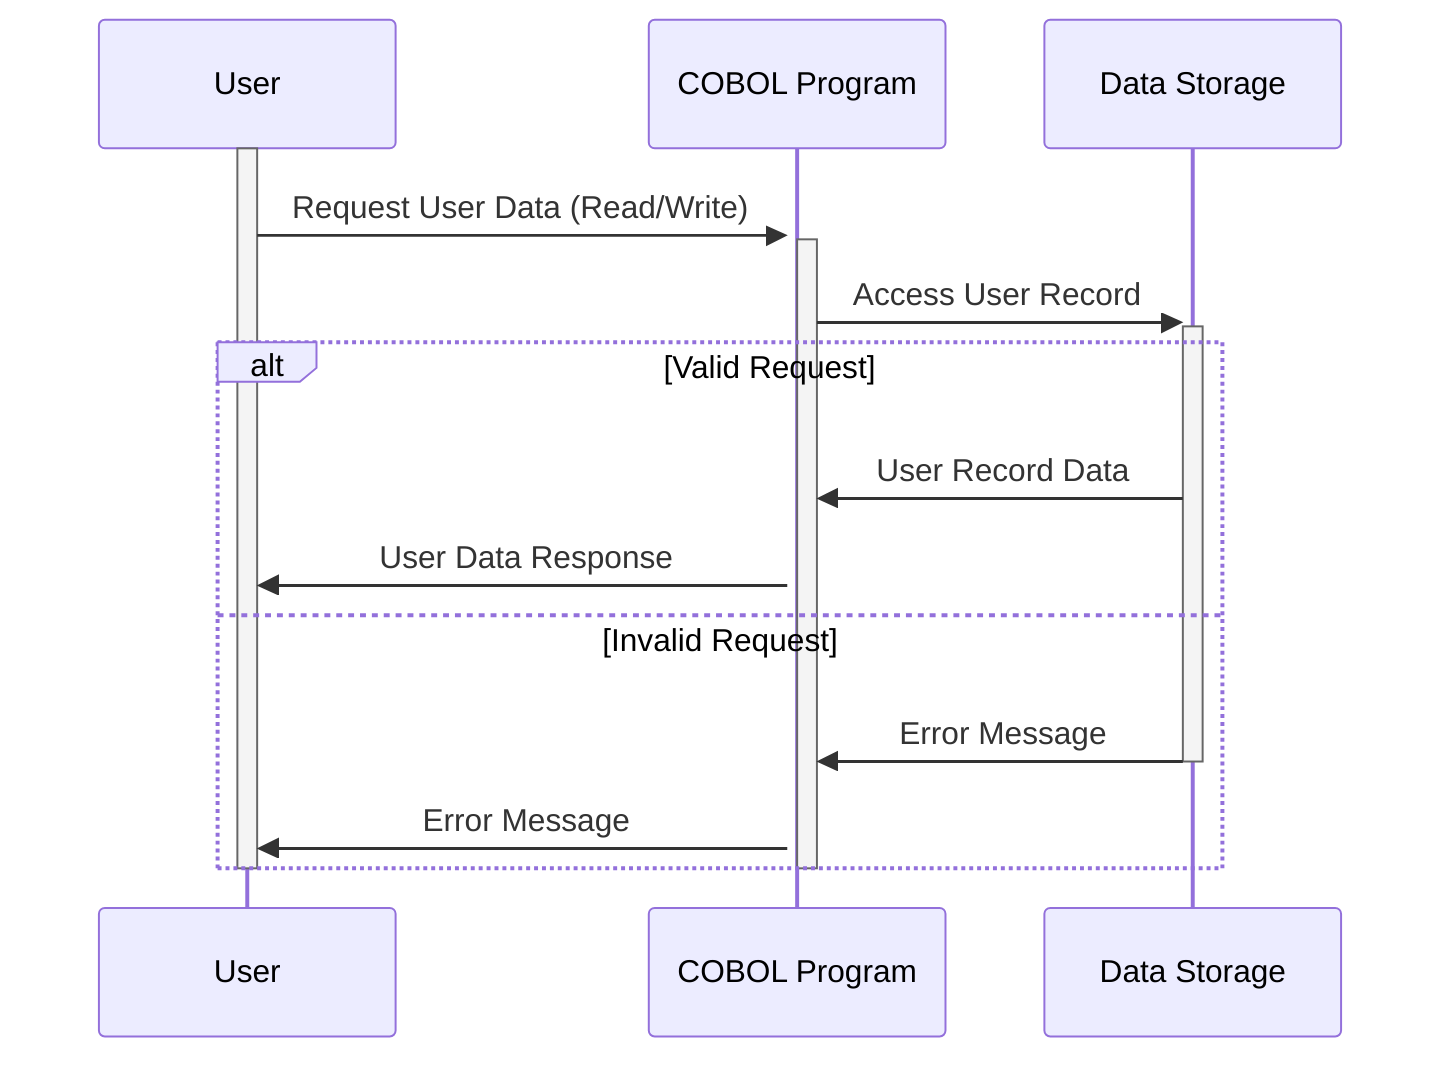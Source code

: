 sequenceDiagram
    participant User
    participant COBOL Program
    participant Data Storage

    activate User
    User->>+COBOL Program: Request User Data (Read/Write)
    activate COBOL Program
    COBOL Program->>+Data Storage: Access User Record
    alt Valid Request
        Data Storage->>COBOL Program: User Record Data
        COBOL Program->>User: User Data Response 
    else Invalid Request 
        Data Storage->>-COBOL Program: Error Message
        COBOL Program->>User: Error Message
    end
    deactivate COBOL Program
    deactivate User